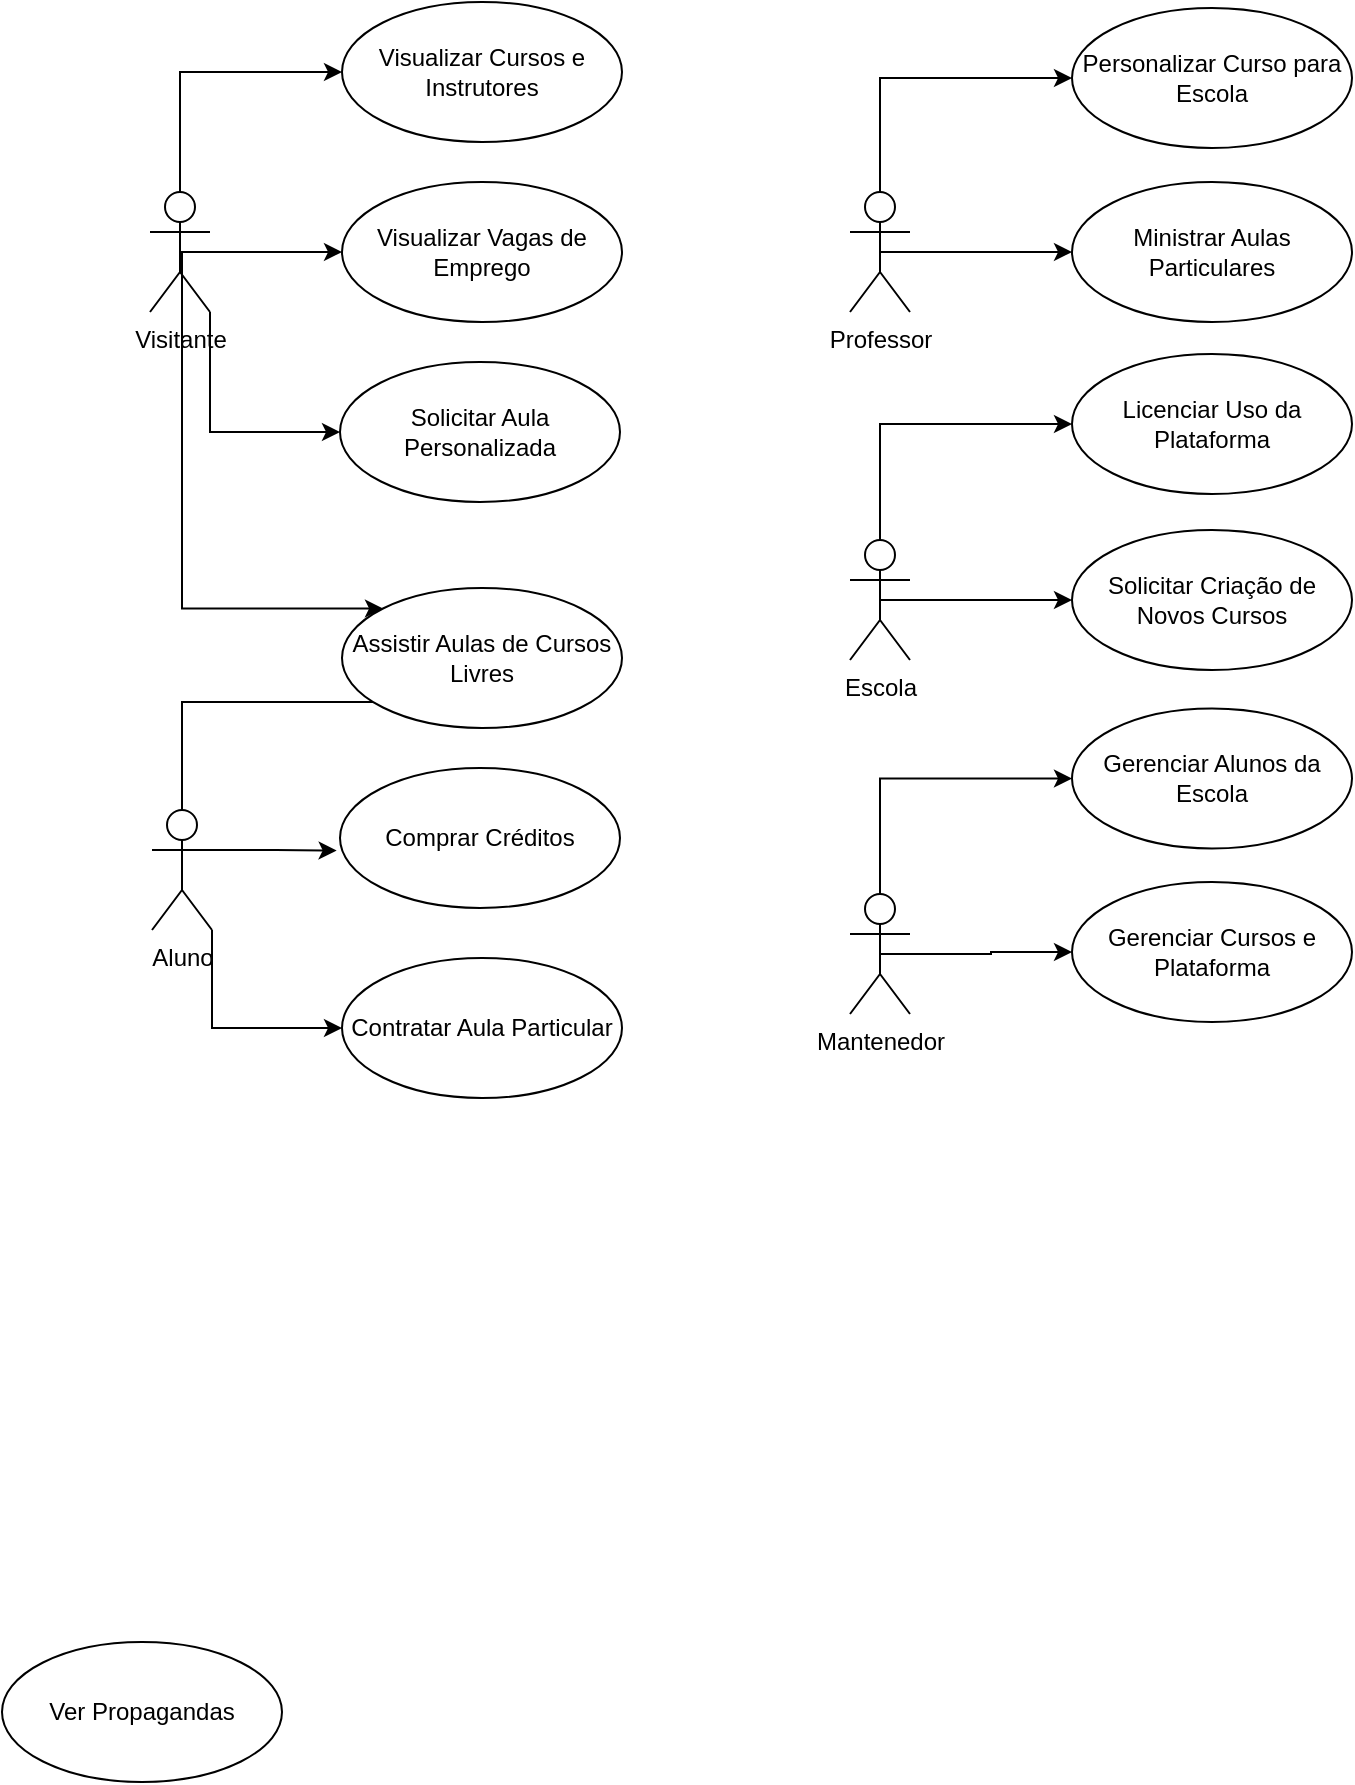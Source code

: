 <mxfile version="28.2.5">
  <diagram name="Página-1" id="3rNcy2qLpedXzO3xVGXb">
    <mxGraphModel dx="731" dy="443" grid="1" gridSize="10" guides="1" tooltips="1" connect="1" arrows="1" fold="1" page="1" pageScale="1" pageWidth="827" pageHeight="1169" math="0" shadow="0">
      <root>
        <mxCell id="0" />
        <mxCell id="1" parent="0" />
        <mxCell id="9c4U6S36D42RGbkUZQl0-18" style="edgeStyle=orthogonalEdgeStyle;rounded=0;orthogonalLoop=1;jettySize=auto;html=1;exitX=0.5;exitY=0;exitDx=0;exitDy=0;exitPerimeter=0;entryX=0;entryY=0.5;entryDx=0;entryDy=0;" edge="1" parent="1" source="bwQ1igHlncTLA1dTVtZi-3" target="9c4U6S36D42RGbkUZQl0-1">
          <mxGeometry relative="1" as="geometry" />
        </mxCell>
        <mxCell id="9c4U6S36D42RGbkUZQl0-19" style="edgeStyle=orthogonalEdgeStyle;rounded=0;orthogonalLoop=1;jettySize=auto;html=1;exitX=0.5;exitY=0.5;exitDx=0;exitDy=0;exitPerimeter=0;entryX=0;entryY=0.5;entryDx=0;entryDy=0;" edge="1" parent="1" source="bwQ1igHlncTLA1dTVtZi-3" target="9c4U6S36D42RGbkUZQl0-2">
          <mxGeometry relative="1" as="geometry" />
        </mxCell>
        <mxCell id="9c4U6S36D42RGbkUZQl0-37" style="edgeStyle=orthogonalEdgeStyle;rounded=0;orthogonalLoop=1;jettySize=auto;html=1;exitX=1;exitY=1;exitDx=0;exitDy=0;exitPerimeter=0;entryX=0;entryY=0.5;entryDx=0;entryDy=0;" edge="1" parent="1" source="bwQ1igHlncTLA1dTVtZi-3" target="9c4U6S36D42RGbkUZQl0-36">
          <mxGeometry relative="1" as="geometry" />
        </mxCell>
        <mxCell id="9c4U6S36D42RGbkUZQl0-41" style="edgeStyle=orthogonalEdgeStyle;rounded=0;orthogonalLoop=1;jettySize=auto;html=1;exitX=0.5;exitY=0.5;exitDx=0;exitDy=0;exitPerimeter=0;entryX=0;entryY=0;entryDx=0;entryDy=0;" edge="1" parent="1" source="bwQ1igHlncTLA1dTVtZi-3" target="9c4U6S36D42RGbkUZQl0-3">
          <mxGeometry relative="1" as="geometry">
            <Array as="points">
              <mxPoint x="110" y="255" />
              <mxPoint x="110" y="433" />
            </Array>
          </mxGeometry>
        </mxCell>
        <mxCell id="bwQ1igHlncTLA1dTVtZi-3" value="Visitante" style="shape=umlActor;html=1;verticalLabelPosition=bottom;verticalAlign=top;align=center;" parent="1" vertex="1">
          <mxGeometry x="94" y="225" width="30" height="60" as="geometry" />
        </mxCell>
        <mxCell id="9c4U6S36D42RGbkUZQl0-34" style="edgeStyle=orthogonalEdgeStyle;rounded=0;orthogonalLoop=1;jettySize=auto;html=1;exitX=0.5;exitY=0;exitDx=0;exitDy=0;exitPerimeter=0;entryX=0;entryY=1;entryDx=0;entryDy=0;" edge="1" parent="1" source="bwQ1igHlncTLA1dTVtZi-4" target="9c4U6S36D42RGbkUZQl0-3">
          <mxGeometry relative="1" as="geometry">
            <Array as="points">
              <mxPoint x="110" y="480" />
              <mxPoint x="211" y="480" />
            </Array>
          </mxGeometry>
        </mxCell>
        <mxCell id="9c4U6S36D42RGbkUZQl0-35" style="edgeStyle=orthogonalEdgeStyle;rounded=0;orthogonalLoop=1;jettySize=auto;html=1;exitX=1;exitY=1;exitDx=0;exitDy=0;exitPerimeter=0;entryX=0;entryY=0.5;entryDx=0;entryDy=0;" edge="1" parent="1" source="bwQ1igHlncTLA1dTVtZi-4" target="9c4U6S36D42RGbkUZQl0-5">
          <mxGeometry relative="1" as="geometry" />
        </mxCell>
        <mxCell id="bwQ1igHlncTLA1dTVtZi-4" value="Aluno" style="shape=umlActor;html=1;verticalLabelPosition=bottom;verticalAlign=top;align=center;" parent="1" vertex="1">
          <mxGeometry x="95" y="534" width="30" height="60" as="geometry" />
        </mxCell>
        <mxCell id="9c4U6S36D42RGbkUZQl0-27" style="edgeStyle=orthogonalEdgeStyle;rounded=0;orthogonalLoop=1;jettySize=auto;html=1;exitX=0.5;exitY=0;exitDx=0;exitDy=0;exitPerimeter=0;entryX=0;entryY=0.5;entryDx=0;entryDy=0;" edge="1" parent="1" source="bwQ1igHlncTLA1dTVtZi-5" target="9c4U6S36D42RGbkUZQl0-7">
          <mxGeometry relative="1" as="geometry" />
        </mxCell>
        <mxCell id="9c4U6S36D42RGbkUZQl0-28" style="edgeStyle=orthogonalEdgeStyle;rounded=0;orthogonalLoop=1;jettySize=auto;html=1;exitX=0.5;exitY=0.5;exitDx=0;exitDy=0;exitPerimeter=0;entryX=0;entryY=0.5;entryDx=0;entryDy=0;" edge="1" parent="1" source="bwQ1igHlncTLA1dTVtZi-5" target="9c4U6S36D42RGbkUZQl0-8">
          <mxGeometry relative="1" as="geometry" />
        </mxCell>
        <mxCell id="bwQ1igHlncTLA1dTVtZi-5" value="Professor" style="shape=umlActor;html=1;verticalLabelPosition=bottom;verticalAlign=top;align=center;" parent="1" vertex="1">
          <mxGeometry x="444" y="225" width="30" height="60" as="geometry" />
        </mxCell>
        <mxCell id="9c4U6S36D42RGbkUZQl0-40" style="edgeStyle=orthogonalEdgeStyle;rounded=0;orthogonalLoop=1;jettySize=auto;html=1;exitX=0.5;exitY=0.5;exitDx=0;exitDy=0;exitPerimeter=0;entryX=0;entryY=0.5;entryDx=0;entryDy=0;" edge="1" parent="1" source="bwQ1igHlncTLA1dTVtZi-6" target="9c4U6S36D42RGbkUZQl0-39">
          <mxGeometry relative="1" as="geometry" />
        </mxCell>
        <mxCell id="9c4U6S36D42RGbkUZQl0-43" style="edgeStyle=orthogonalEdgeStyle;rounded=0;orthogonalLoop=1;jettySize=auto;html=1;exitX=0.5;exitY=0;exitDx=0;exitDy=0;exitPerimeter=0;entryX=0;entryY=0.5;entryDx=0;entryDy=0;" edge="1" parent="1" source="bwQ1igHlncTLA1dTVtZi-6" target="9c4U6S36D42RGbkUZQl0-42">
          <mxGeometry relative="1" as="geometry" />
        </mxCell>
        <mxCell id="bwQ1igHlncTLA1dTVtZi-6" value="Escola" style="shape=umlActor;html=1;verticalLabelPosition=bottom;verticalAlign=top;align=center;" parent="1" vertex="1">
          <mxGeometry x="444" y="399" width="30" height="60" as="geometry" />
        </mxCell>
        <mxCell id="9c4U6S36D42RGbkUZQl0-25" style="edgeStyle=orthogonalEdgeStyle;rounded=0;orthogonalLoop=1;jettySize=auto;html=1;exitX=0.5;exitY=0;exitDx=0;exitDy=0;exitPerimeter=0;entryX=0;entryY=0.5;entryDx=0;entryDy=0;" edge="1" parent="1" source="bwQ1igHlncTLA1dTVtZi-7" target="9c4U6S36D42RGbkUZQl0-9">
          <mxGeometry relative="1" as="geometry" />
        </mxCell>
        <mxCell id="9c4U6S36D42RGbkUZQl0-31" style="edgeStyle=orthogonalEdgeStyle;rounded=0;orthogonalLoop=1;jettySize=auto;html=1;exitX=0.5;exitY=0.5;exitDx=0;exitDy=0;exitPerimeter=0;entryX=0;entryY=0.5;entryDx=0;entryDy=0;" edge="1" parent="1" source="bwQ1igHlncTLA1dTVtZi-7" target="9c4U6S36D42RGbkUZQl0-6">
          <mxGeometry relative="1" as="geometry" />
        </mxCell>
        <mxCell id="bwQ1igHlncTLA1dTVtZi-7" value="Mantenedor" style="shape=umlActor;html=1;verticalLabelPosition=bottom;verticalAlign=top;align=center;" parent="1" vertex="1">
          <mxGeometry x="444" y="576" width="30" height="60" as="geometry" />
        </mxCell>
        <mxCell id="9c4U6S36D42RGbkUZQl0-1" value="Visualizar Cursos e Instrutores" style="ellipse;whiteSpace=wrap;html=1;" vertex="1" parent="1">
          <mxGeometry x="190" y="130" width="140" height="70" as="geometry" />
        </mxCell>
        <mxCell id="9c4U6S36D42RGbkUZQl0-2" value="Visualizar Vagas de Emprego" style="ellipse;whiteSpace=wrap;html=1;" vertex="1" parent="1">
          <mxGeometry x="190" y="220" width="140" height="70" as="geometry" />
        </mxCell>
        <mxCell id="9c4U6S36D42RGbkUZQl0-3" value="Assistir Aulas de Cursos Livres" style="ellipse;whiteSpace=wrap;html=1;" vertex="1" parent="1">
          <mxGeometry x="190" y="423" width="140" height="70" as="geometry" />
        </mxCell>
        <mxCell id="9c4U6S36D42RGbkUZQl0-4" value="Comprar Créditos" style="ellipse;whiteSpace=wrap;html=1;" vertex="1" parent="1">
          <mxGeometry x="189" y="513" width="140" height="70" as="geometry" />
        </mxCell>
        <mxCell id="9c4U6S36D42RGbkUZQl0-5" value="Contratar Aula Particular" style="ellipse;whiteSpace=wrap;html=1;" vertex="1" parent="1">
          <mxGeometry x="190" y="608" width="140" height="70" as="geometry" />
        </mxCell>
        <mxCell id="9c4U6S36D42RGbkUZQl0-6" value="Gerenciar Cursos e Plataforma" style="ellipse;whiteSpace=wrap;html=1;" vertex="1" parent="1">
          <mxGeometry x="555" y="570" width="140" height="70" as="geometry" />
        </mxCell>
        <mxCell id="9c4U6S36D42RGbkUZQl0-7" value="Personalizar Curso para Escola" style="ellipse;whiteSpace=wrap;html=1;" vertex="1" parent="1">
          <mxGeometry x="555" y="133" width="140" height="70" as="geometry" />
        </mxCell>
        <mxCell id="9c4U6S36D42RGbkUZQl0-8" value="Ministrar Aulas Particulares" style="ellipse;whiteSpace=wrap;html=1;" vertex="1" parent="1">
          <mxGeometry x="555" y="220" width="140" height="70" as="geometry" />
        </mxCell>
        <mxCell id="9c4U6S36D42RGbkUZQl0-9" value="Gerenciar Alunos da Escola" style="ellipse;whiteSpace=wrap;html=1;" vertex="1" parent="1">
          <mxGeometry x="555" y="483.25" width="140" height="70" as="geometry" />
        </mxCell>
        <mxCell id="9c4U6S36D42RGbkUZQl0-10" value="Ver Propagandas" style="ellipse;whiteSpace=wrap;html=1;" vertex="1" parent="1">
          <mxGeometry x="20" y="950" width="140" height="70" as="geometry" />
        </mxCell>
        <mxCell id="9c4U6S36D42RGbkUZQl0-33" style="edgeStyle=orthogonalEdgeStyle;rounded=0;orthogonalLoop=1;jettySize=auto;html=1;exitX=1;exitY=0.333;exitDx=0;exitDy=0;exitPerimeter=0;entryX=-0.012;entryY=0.59;entryDx=0;entryDy=0;entryPerimeter=0;" edge="1" parent="1" source="bwQ1igHlncTLA1dTVtZi-4" target="9c4U6S36D42RGbkUZQl0-4">
          <mxGeometry relative="1" as="geometry" />
        </mxCell>
        <mxCell id="9c4U6S36D42RGbkUZQl0-36" value="Solicitar Aula Personalizada" style="ellipse;whiteSpace=wrap;html=1;" vertex="1" parent="1">
          <mxGeometry x="189" y="310" width="140" height="70" as="geometry" />
        </mxCell>
        <mxCell id="9c4U6S36D42RGbkUZQl0-39" value="Solicitar Criação de Novos Cursos" style="ellipse;whiteSpace=wrap;html=1;" vertex="1" parent="1">
          <mxGeometry x="555" y="394" width="140" height="70" as="geometry" />
        </mxCell>
        <mxCell id="9c4U6S36D42RGbkUZQl0-42" value="Licenciar Uso da Plataforma" style="ellipse;whiteSpace=wrap;html=1;" vertex="1" parent="1">
          <mxGeometry x="555" y="306" width="140" height="70" as="geometry" />
        </mxCell>
      </root>
    </mxGraphModel>
  </diagram>
</mxfile>
